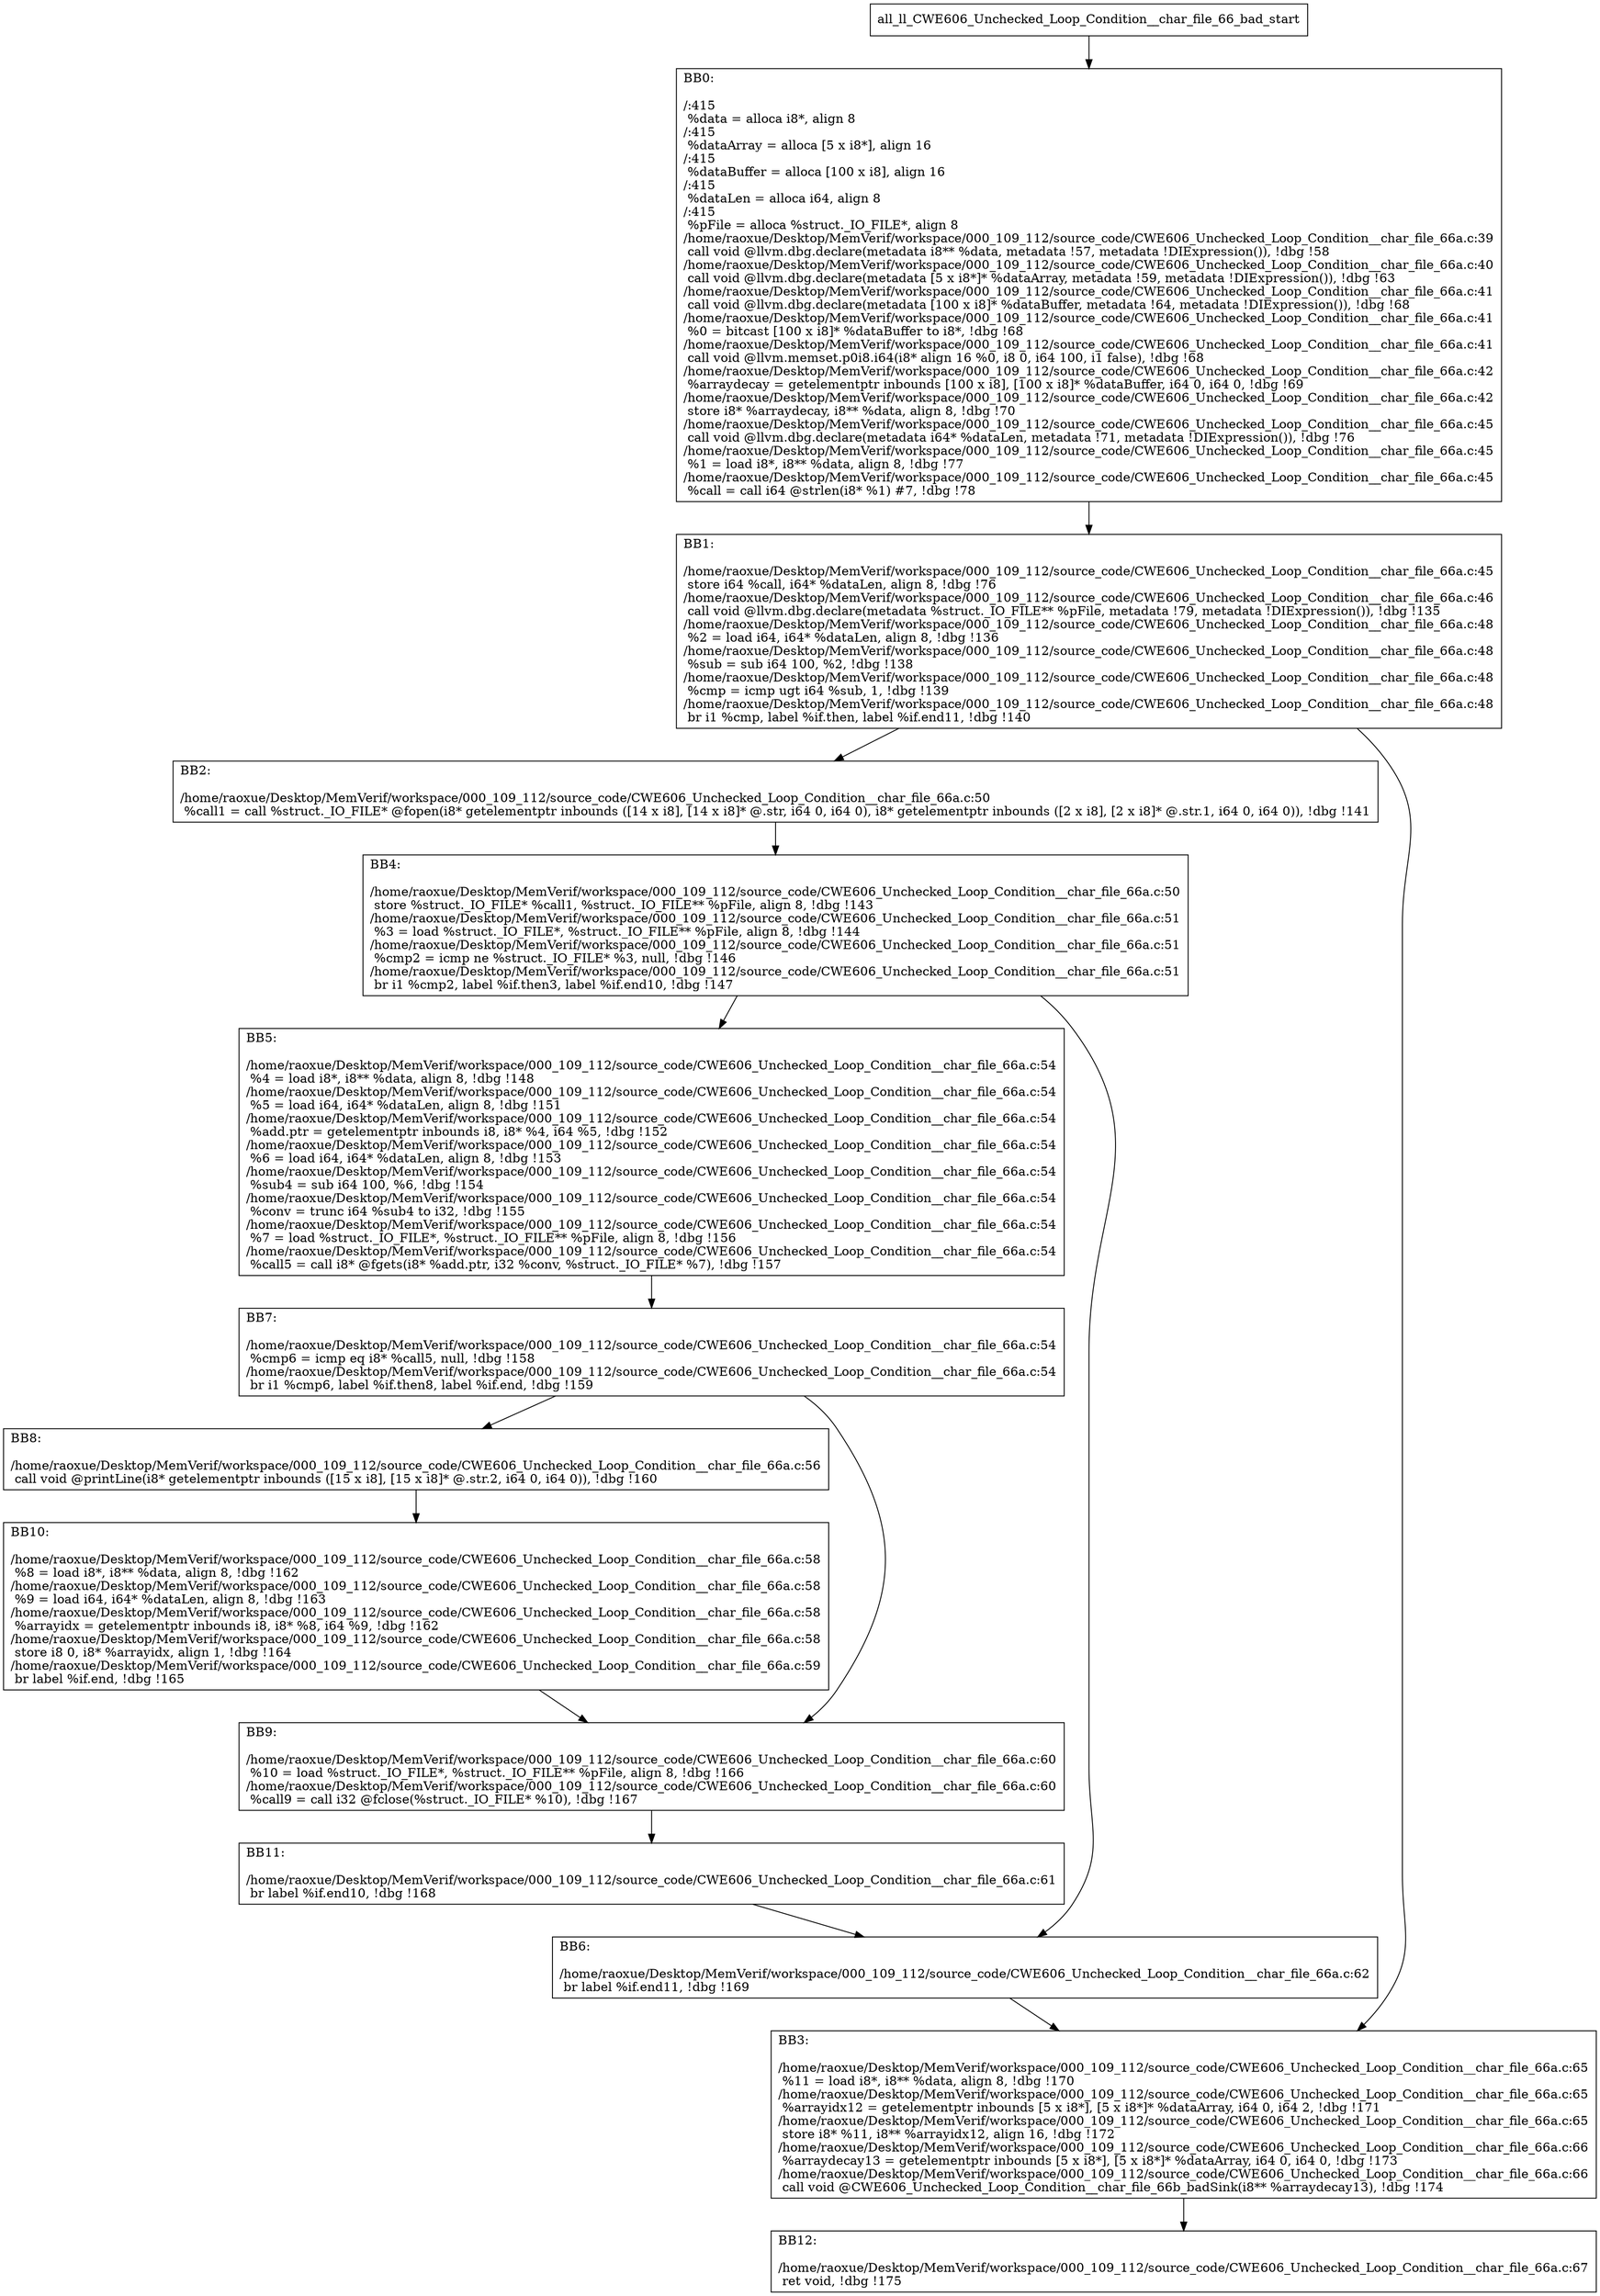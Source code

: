 digraph "CFG for'all_ll_CWE606_Unchecked_Loop_Condition__char_file_66_bad' function" {
	BBall_ll_CWE606_Unchecked_Loop_Condition__char_file_66_bad_start[shape=record,label="{all_ll_CWE606_Unchecked_Loop_Condition__char_file_66_bad_start}"];
	BBall_ll_CWE606_Unchecked_Loop_Condition__char_file_66_bad_start-> all_ll_CWE606_Unchecked_Loop_Condition__char_file_66_badBB0;
	all_ll_CWE606_Unchecked_Loop_Condition__char_file_66_badBB0 [shape=record, label="{BB0:\l\l/:415\l
  %data = alloca i8*, align 8\l
/:415\l
  %dataArray = alloca [5 x i8*], align 16\l
/:415\l
  %dataBuffer = alloca [100 x i8], align 16\l
/:415\l
  %dataLen = alloca i64, align 8\l
/:415\l
  %pFile = alloca %struct._IO_FILE*, align 8\l
/home/raoxue/Desktop/MemVerif/workspace/000_109_112/source_code/CWE606_Unchecked_Loop_Condition__char_file_66a.c:39\l
  call void @llvm.dbg.declare(metadata i8** %data, metadata !57, metadata !DIExpression()), !dbg !58\l
/home/raoxue/Desktop/MemVerif/workspace/000_109_112/source_code/CWE606_Unchecked_Loop_Condition__char_file_66a.c:40\l
  call void @llvm.dbg.declare(metadata [5 x i8*]* %dataArray, metadata !59, metadata !DIExpression()), !dbg !63\l
/home/raoxue/Desktop/MemVerif/workspace/000_109_112/source_code/CWE606_Unchecked_Loop_Condition__char_file_66a.c:41\l
  call void @llvm.dbg.declare(metadata [100 x i8]* %dataBuffer, metadata !64, metadata !DIExpression()), !dbg !68\l
/home/raoxue/Desktop/MemVerif/workspace/000_109_112/source_code/CWE606_Unchecked_Loop_Condition__char_file_66a.c:41\l
  %0 = bitcast [100 x i8]* %dataBuffer to i8*, !dbg !68\l
/home/raoxue/Desktop/MemVerif/workspace/000_109_112/source_code/CWE606_Unchecked_Loop_Condition__char_file_66a.c:41\l
  call void @llvm.memset.p0i8.i64(i8* align 16 %0, i8 0, i64 100, i1 false), !dbg !68\l
/home/raoxue/Desktop/MemVerif/workspace/000_109_112/source_code/CWE606_Unchecked_Loop_Condition__char_file_66a.c:42\l
  %arraydecay = getelementptr inbounds [100 x i8], [100 x i8]* %dataBuffer, i64 0, i64 0, !dbg !69\l
/home/raoxue/Desktop/MemVerif/workspace/000_109_112/source_code/CWE606_Unchecked_Loop_Condition__char_file_66a.c:42\l
  store i8* %arraydecay, i8** %data, align 8, !dbg !70\l
/home/raoxue/Desktop/MemVerif/workspace/000_109_112/source_code/CWE606_Unchecked_Loop_Condition__char_file_66a.c:45\l
  call void @llvm.dbg.declare(metadata i64* %dataLen, metadata !71, metadata !DIExpression()), !dbg !76\l
/home/raoxue/Desktop/MemVerif/workspace/000_109_112/source_code/CWE606_Unchecked_Loop_Condition__char_file_66a.c:45\l
  %1 = load i8*, i8** %data, align 8, !dbg !77\l
/home/raoxue/Desktop/MemVerif/workspace/000_109_112/source_code/CWE606_Unchecked_Loop_Condition__char_file_66a.c:45\l
  %call = call i64 @strlen(i8* %1) #7, !dbg !78\l
}"];
	all_ll_CWE606_Unchecked_Loop_Condition__char_file_66_badBB0-> all_ll_CWE606_Unchecked_Loop_Condition__char_file_66_badBB1;
	all_ll_CWE606_Unchecked_Loop_Condition__char_file_66_badBB1 [shape=record, label="{BB1:\l\l/home/raoxue/Desktop/MemVerif/workspace/000_109_112/source_code/CWE606_Unchecked_Loop_Condition__char_file_66a.c:45\l
  store i64 %call, i64* %dataLen, align 8, !dbg !76\l
/home/raoxue/Desktop/MemVerif/workspace/000_109_112/source_code/CWE606_Unchecked_Loop_Condition__char_file_66a.c:46\l
  call void @llvm.dbg.declare(metadata %struct._IO_FILE** %pFile, metadata !79, metadata !DIExpression()), !dbg !135\l
/home/raoxue/Desktop/MemVerif/workspace/000_109_112/source_code/CWE606_Unchecked_Loop_Condition__char_file_66a.c:48\l
  %2 = load i64, i64* %dataLen, align 8, !dbg !136\l
/home/raoxue/Desktop/MemVerif/workspace/000_109_112/source_code/CWE606_Unchecked_Loop_Condition__char_file_66a.c:48\l
  %sub = sub i64 100, %2, !dbg !138\l
/home/raoxue/Desktop/MemVerif/workspace/000_109_112/source_code/CWE606_Unchecked_Loop_Condition__char_file_66a.c:48\l
  %cmp = icmp ugt i64 %sub, 1, !dbg !139\l
/home/raoxue/Desktop/MemVerif/workspace/000_109_112/source_code/CWE606_Unchecked_Loop_Condition__char_file_66a.c:48\l
  br i1 %cmp, label %if.then, label %if.end11, !dbg !140\l
}"];
	all_ll_CWE606_Unchecked_Loop_Condition__char_file_66_badBB1-> all_ll_CWE606_Unchecked_Loop_Condition__char_file_66_badBB2;
	all_ll_CWE606_Unchecked_Loop_Condition__char_file_66_badBB1-> all_ll_CWE606_Unchecked_Loop_Condition__char_file_66_badBB3;
	all_ll_CWE606_Unchecked_Loop_Condition__char_file_66_badBB2 [shape=record, label="{BB2:\l\l/home/raoxue/Desktop/MemVerif/workspace/000_109_112/source_code/CWE606_Unchecked_Loop_Condition__char_file_66a.c:50\l
  %call1 = call %struct._IO_FILE* @fopen(i8* getelementptr inbounds ([14 x i8], [14 x i8]* @.str, i64 0, i64 0), i8* getelementptr inbounds ([2 x i8], [2 x i8]* @.str.1, i64 0, i64 0)), !dbg !141\l
}"];
	all_ll_CWE606_Unchecked_Loop_Condition__char_file_66_badBB2-> all_ll_CWE606_Unchecked_Loop_Condition__char_file_66_badBB4;
	all_ll_CWE606_Unchecked_Loop_Condition__char_file_66_badBB4 [shape=record, label="{BB4:\l\l/home/raoxue/Desktop/MemVerif/workspace/000_109_112/source_code/CWE606_Unchecked_Loop_Condition__char_file_66a.c:50\l
  store %struct._IO_FILE* %call1, %struct._IO_FILE** %pFile, align 8, !dbg !143\l
/home/raoxue/Desktop/MemVerif/workspace/000_109_112/source_code/CWE606_Unchecked_Loop_Condition__char_file_66a.c:51\l
  %3 = load %struct._IO_FILE*, %struct._IO_FILE** %pFile, align 8, !dbg !144\l
/home/raoxue/Desktop/MemVerif/workspace/000_109_112/source_code/CWE606_Unchecked_Loop_Condition__char_file_66a.c:51\l
  %cmp2 = icmp ne %struct._IO_FILE* %3, null, !dbg !146\l
/home/raoxue/Desktop/MemVerif/workspace/000_109_112/source_code/CWE606_Unchecked_Loop_Condition__char_file_66a.c:51\l
  br i1 %cmp2, label %if.then3, label %if.end10, !dbg !147\l
}"];
	all_ll_CWE606_Unchecked_Loop_Condition__char_file_66_badBB4-> all_ll_CWE606_Unchecked_Loop_Condition__char_file_66_badBB5;
	all_ll_CWE606_Unchecked_Loop_Condition__char_file_66_badBB4-> all_ll_CWE606_Unchecked_Loop_Condition__char_file_66_badBB6;
	all_ll_CWE606_Unchecked_Loop_Condition__char_file_66_badBB5 [shape=record, label="{BB5:\l\l/home/raoxue/Desktop/MemVerif/workspace/000_109_112/source_code/CWE606_Unchecked_Loop_Condition__char_file_66a.c:54\l
  %4 = load i8*, i8** %data, align 8, !dbg !148\l
/home/raoxue/Desktop/MemVerif/workspace/000_109_112/source_code/CWE606_Unchecked_Loop_Condition__char_file_66a.c:54\l
  %5 = load i64, i64* %dataLen, align 8, !dbg !151\l
/home/raoxue/Desktop/MemVerif/workspace/000_109_112/source_code/CWE606_Unchecked_Loop_Condition__char_file_66a.c:54\l
  %add.ptr = getelementptr inbounds i8, i8* %4, i64 %5, !dbg !152\l
/home/raoxue/Desktop/MemVerif/workspace/000_109_112/source_code/CWE606_Unchecked_Loop_Condition__char_file_66a.c:54\l
  %6 = load i64, i64* %dataLen, align 8, !dbg !153\l
/home/raoxue/Desktop/MemVerif/workspace/000_109_112/source_code/CWE606_Unchecked_Loop_Condition__char_file_66a.c:54\l
  %sub4 = sub i64 100, %6, !dbg !154\l
/home/raoxue/Desktop/MemVerif/workspace/000_109_112/source_code/CWE606_Unchecked_Loop_Condition__char_file_66a.c:54\l
  %conv = trunc i64 %sub4 to i32, !dbg !155\l
/home/raoxue/Desktop/MemVerif/workspace/000_109_112/source_code/CWE606_Unchecked_Loop_Condition__char_file_66a.c:54\l
  %7 = load %struct._IO_FILE*, %struct._IO_FILE** %pFile, align 8, !dbg !156\l
/home/raoxue/Desktop/MemVerif/workspace/000_109_112/source_code/CWE606_Unchecked_Loop_Condition__char_file_66a.c:54\l
  %call5 = call i8* @fgets(i8* %add.ptr, i32 %conv, %struct._IO_FILE* %7), !dbg !157\l
}"];
	all_ll_CWE606_Unchecked_Loop_Condition__char_file_66_badBB5-> all_ll_CWE606_Unchecked_Loop_Condition__char_file_66_badBB7;
	all_ll_CWE606_Unchecked_Loop_Condition__char_file_66_badBB7 [shape=record, label="{BB7:\l\l/home/raoxue/Desktop/MemVerif/workspace/000_109_112/source_code/CWE606_Unchecked_Loop_Condition__char_file_66a.c:54\l
  %cmp6 = icmp eq i8* %call5, null, !dbg !158\l
/home/raoxue/Desktop/MemVerif/workspace/000_109_112/source_code/CWE606_Unchecked_Loop_Condition__char_file_66a.c:54\l
  br i1 %cmp6, label %if.then8, label %if.end, !dbg !159\l
}"];
	all_ll_CWE606_Unchecked_Loop_Condition__char_file_66_badBB7-> all_ll_CWE606_Unchecked_Loop_Condition__char_file_66_badBB8;
	all_ll_CWE606_Unchecked_Loop_Condition__char_file_66_badBB7-> all_ll_CWE606_Unchecked_Loop_Condition__char_file_66_badBB9;
	all_ll_CWE606_Unchecked_Loop_Condition__char_file_66_badBB8 [shape=record, label="{BB8:\l\l/home/raoxue/Desktop/MemVerif/workspace/000_109_112/source_code/CWE606_Unchecked_Loop_Condition__char_file_66a.c:56\l
  call void @printLine(i8* getelementptr inbounds ([15 x i8], [15 x i8]* @.str.2, i64 0, i64 0)), !dbg !160\l
}"];
	all_ll_CWE606_Unchecked_Loop_Condition__char_file_66_badBB8-> all_ll_CWE606_Unchecked_Loop_Condition__char_file_66_badBB10;
	all_ll_CWE606_Unchecked_Loop_Condition__char_file_66_badBB10 [shape=record, label="{BB10:\l\l/home/raoxue/Desktop/MemVerif/workspace/000_109_112/source_code/CWE606_Unchecked_Loop_Condition__char_file_66a.c:58\l
  %8 = load i8*, i8** %data, align 8, !dbg !162\l
/home/raoxue/Desktop/MemVerif/workspace/000_109_112/source_code/CWE606_Unchecked_Loop_Condition__char_file_66a.c:58\l
  %9 = load i64, i64* %dataLen, align 8, !dbg !163\l
/home/raoxue/Desktop/MemVerif/workspace/000_109_112/source_code/CWE606_Unchecked_Loop_Condition__char_file_66a.c:58\l
  %arrayidx = getelementptr inbounds i8, i8* %8, i64 %9, !dbg !162\l
/home/raoxue/Desktop/MemVerif/workspace/000_109_112/source_code/CWE606_Unchecked_Loop_Condition__char_file_66a.c:58\l
  store i8 0, i8* %arrayidx, align 1, !dbg !164\l
/home/raoxue/Desktop/MemVerif/workspace/000_109_112/source_code/CWE606_Unchecked_Loop_Condition__char_file_66a.c:59\l
  br label %if.end, !dbg !165\l
}"];
	all_ll_CWE606_Unchecked_Loop_Condition__char_file_66_badBB10-> all_ll_CWE606_Unchecked_Loop_Condition__char_file_66_badBB9;
	all_ll_CWE606_Unchecked_Loop_Condition__char_file_66_badBB9 [shape=record, label="{BB9:\l\l/home/raoxue/Desktop/MemVerif/workspace/000_109_112/source_code/CWE606_Unchecked_Loop_Condition__char_file_66a.c:60\l
  %10 = load %struct._IO_FILE*, %struct._IO_FILE** %pFile, align 8, !dbg !166\l
/home/raoxue/Desktop/MemVerif/workspace/000_109_112/source_code/CWE606_Unchecked_Loop_Condition__char_file_66a.c:60\l
  %call9 = call i32 @fclose(%struct._IO_FILE* %10), !dbg !167\l
}"];
	all_ll_CWE606_Unchecked_Loop_Condition__char_file_66_badBB9-> all_ll_CWE606_Unchecked_Loop_Condition__char_file_66_badBB11;
	all_ll_CWE606_Unchecked_Loop_Condition__char_file_66_badBB11 [shape=record, label="{BB11:\l\l/home/raoxue/Desktop/MemVerif/workspace/000_109_112/source_code/CWE606_Unchecked_Loop_Condition__char_file_66a.c:61\l
  br label %if.end10, !dbg !168\l
}"];
	all_ll_CWE606_Unchecked_Loop_Condition__char_file_66_badBB11-> all_ll_CWE606_Unchecked_Loop_Condition__char_file_66_badBB6;
	all_ll_CWE606_Unchecked_Loop_Condition__char_file_66_badBB6 [shape=record, label="{BB6:\l\l/home/raoxue/Desktop/MemVerif/workspace/000_109_112/source_code/CWE606_Unchecked_Loop_Condition__char_file_66a.c:62\l
  br label %if.end11, !dbg !169\l
}"];
	all_ll_CWE606_Unchecked_Loop_Condition__char_file_66_badBB6-> all_ll_CWE606_Unchecked_Loop_Condition__char_file_66_badBB3;
	all_ll_CWE606_Unchecked_Loop_Condition__char_file_66_badBB3 [shape=record, label="{BB3:\l\l/home/raoxue/Desktop/MemVerif/workspace/000_109_112/source_code/CWE606_Unchecked_Loop_Condition__char_file_66a.c:65\l
  %11 = load i8*, i8** %data, align 8, !dbg !170\l
/home/raoxue/Desktop/MemVerif/workspace/000_109_112/source_code/CWE606_Unchecked_Loop_Condition__char_file_66a.c:65\l
  %arrayidx12 = getelementptr inbounds [5 x i8*], [5 x i8*]* %dataArray, i64 0, i64 2, !dbg !171\l
/home/raoxue/Desktop/MemVerif/workspace/000_109_112/source_code/CWE606_Unchecked_Loop_Condition__char_file_66a.c:65\l
  store i8* %11, i8** %arrayidx12, align 16, !dbg !172\l
/home/raoxue/Desktop/MemVerif/workspace/000_109_112/source_code/CWE606_Unchecked_Loop_Condition__char_file_66a.c:66\l
  %arraydecay13 = getelementptr inbounds [5 x i8*], [5 x i8*]* %dataArray, i64 0, i64 0, !dbg !173\l
/home/raoxue/Desktop/MemVerif/workspace/000_109_112/source_code/CWE606_Unchecked_Loop_Condition__char_file_66a.c:66\l
  call void @CWE606_Unchecked_Loop_Condition__char_file_66b_badSink(i8** %arraydecay13), !dbg !174\l
}"];
	all_ll_CWE606_Unchecked_Loop_Condition__char_file_66_badBB3-> all_ll_CWE606_Unchecked_Loop_Condition__char_file_66_badBB12;
	all_ll_CWE606_Unchecked_Loop_Condition__char_file_66_badBB12 [shape=record, label="{BB12:\l\l/home/raoxue/Desktop/MemVerif/workspace/000_109_112/source_code/CWE606_Unchecked_Loop_Condition__char_file_66a.c:67\l
  ret void, !dbg !175\l
}"];
}
